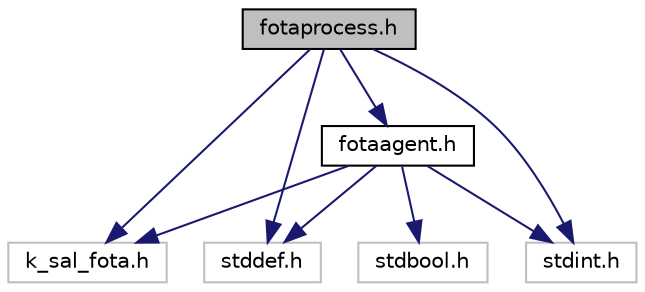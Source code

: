 digraph "fotaprocess.h"
{
 // LATEX_PDF_SIZE
  edge [fontname="Helvetica",fontsize="10",labelfontname="Helvetica",labelfontsize="10"];
  node [fontname="Helvetica",fontsize="10",shape=record];
  Node1 [label="fotaprocess.h",height=0.2,width=0.4,color="black", fillcolor="grey75", style="filled", fontcolor="black",tooltip="Fota Agent Process."];
  Node1 -> Node2 [color="midnightblue",fontsize="10",style="solid",fontname="Helvetica"];
  Node2 [label="fotaagent.h",height=0.2,width=0.4,color="black", fillcolor="white", style="filled",URL="$fotaagent_8h.html",tooltip="Interface for Fota Agent."];
  Node2 -> Node3 [color="midnightblue",fontsize="10",style="solid",fontname="Helvetica"];
  Node3 [label="k_sal_fota.h",height=0.2,width=0.4,color="grey75", fillcolor="white", style="filled",tooltip=" "];
  Node2 -> Node4 [color="midnightblue",fontsize="10",style="solid",fontname="Helvetica"];
  Node4 [label="stddef.h",height=0.2,width=0.4,color="grey75", fillcolor="white", style="filled",tooltip=" "];
  Node2 -> Node5 [color="midnightblue",fontsize="10",style="solid",fontname="Helvetica"];
  Node5 [label="stdint.h",height=0.2,width=0.4,color="grey75", fillcolor="white", style="filled",tooltip=" "];
  Node2 -> Node6 [color="midnightblue",fontsize="10",style="solid",fontname="Helvetica"];
  Node6 [label="stdbool.h",height=0.2,width=0.4,color="grey75", fillcolor="white", style="filled",tooltip=" "];
  Node1 -> Node3 [color="midnightblue",fontsize="10",style="solid",fontname="Helvetica"];
  Node1 -> Node4 [color="midnightblue",fontsize="10",style="solid",fontname="Helvetica"];
  Node1 -> Node5 [color="midnightblue",fontsize="10",style="solid",fontname="Helvetica"];
}
